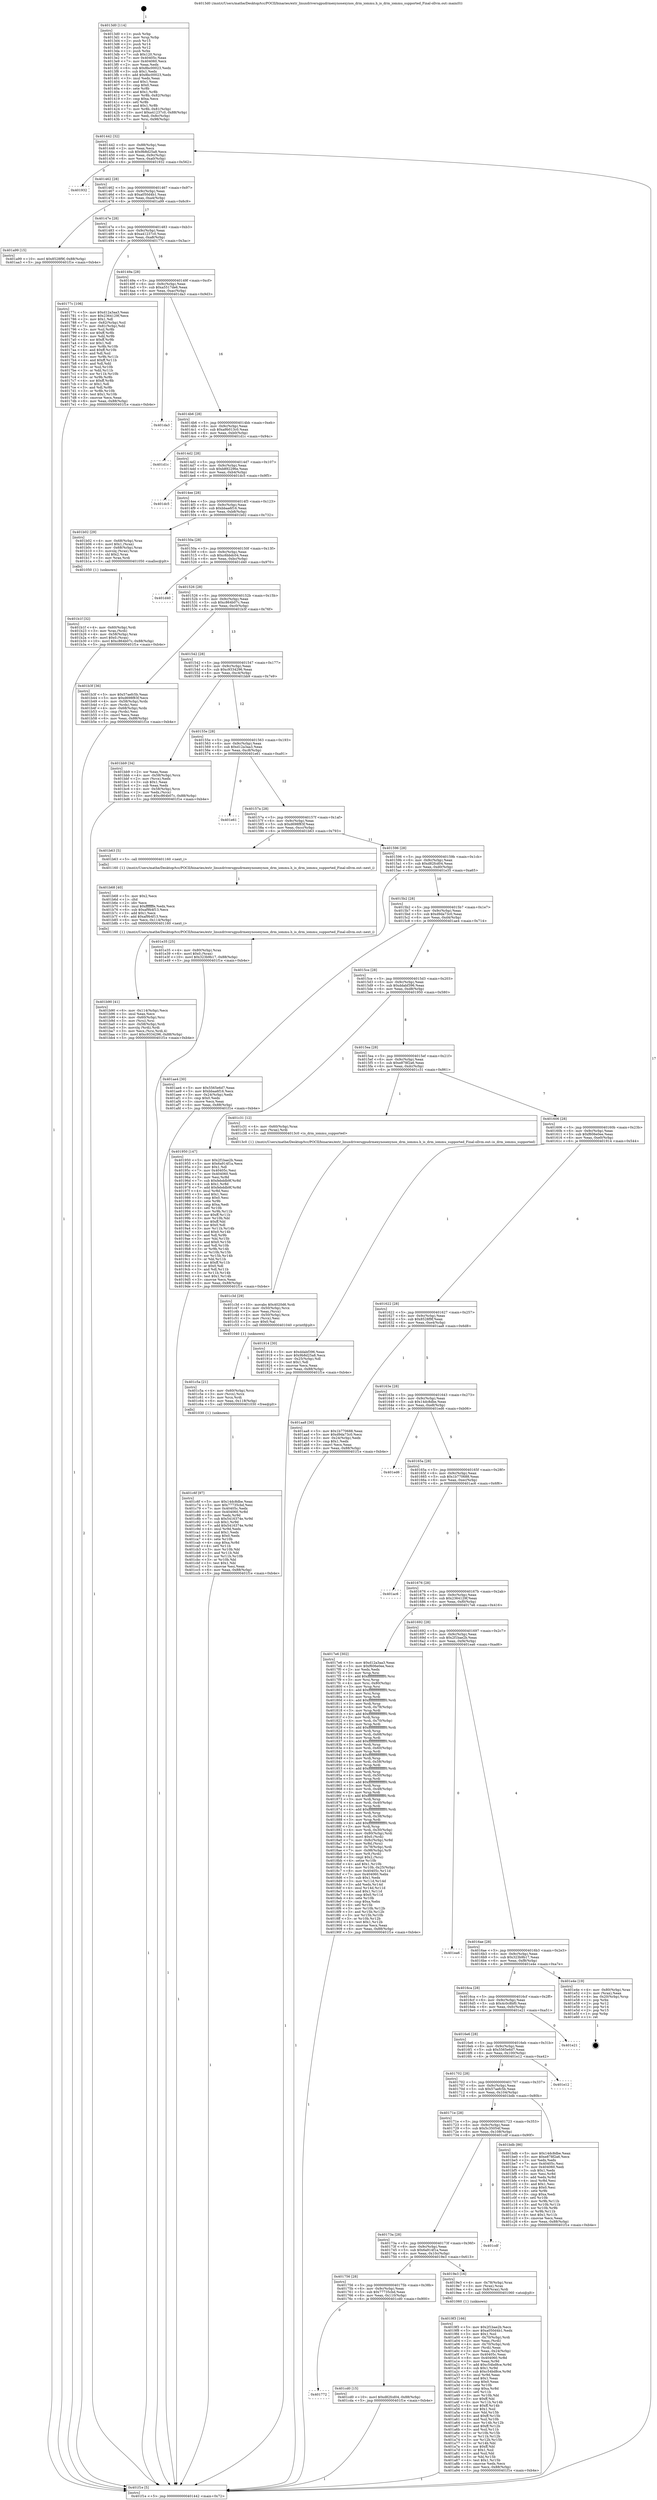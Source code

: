 digraph "0x4013d0" {
  label = "0x4013d0 (/mnt/c/Users/mathe/Desktop/tcc/POCII/binaries/extr_linuxdriversgpudrmexynosexynos_drm_iommu.h_is_drm_iommu_supported_Final-ollvm.out::main(0))"
  labelloc = "t"
  node[shape=record]

  Entry [label="",width=0.3,height=0.3,shape=circle,fillcolor=black,style=filled]
  "0x401442" [label="{
     0x401442 [32]\l
     | [instrs]\l
     &nbsp;&nbsp;0x401442 \<+6\>: mov -0x88(%rbp),%eax\l
     &nbsp;&nbsp;0x401448 \<+2\>: mov %eax,%ecx\l
     &nbsp;&nbsp;0x40144a \<+6\>: sub $0x9b8d25a8,%ecx\l
     &nbsp;&nbsp;0x401450 \<+6\>: mov %eax,-0x9c(%rbp)\l
     &nbsp;&nbsp;0x401456 \<+6\>: mov %ecx,-0xa0(%rbp)\l
     &nbsp;&nbsp;0x40145c \<+6\>: je 0000000000401932 \<main+0x562\>\l
  }"]
  "0x401932" [label="{
     0x401932\l
  }", style=dashed]
  "0x401462" [label="{
     0x401462 [28]\l
     | [instrs]\l
     &nbsp;&nbsp;0x401462 \<+5\>: jmp 0000000000401467 \<main+0x97\>\l
     &nbsp;&nbsp;0x401467 \<+6\>: mov -0x9c(%rbp),%eax\l
     &nbsp;&nbsp;0x40146d \<+5\>: sub $0xa050d4b1,%eax\l
     &nbsp;&nbsp;0x401472 \<+6\>: mov %eax,-0xa4(%rbp)\l
     &nbsp;&nbsp;0x401478 \<+6\>: je 0000000000401a99 \<main+0x6c9\>\l
  }"]
  Exit [label="",width=0.3,height=0.3,shape=circle,fillcolor=black,style=filled,peripheries=2]
  "0x401a99" [label="{
     0x401a99 [15]\l
     | [instrs]\l
     &nbsp;&nbsp;0x401a99 \<+10\>: movl $0x8528f9f,-0x88(%rbp)\l
     &nbsp;&nbsp;0x401aa3 \<+5\>: jmp 0000000000401f1e \<main+0xb4e\>\l
  }"]
  "0x40147e" [label="{
     0x40147e [28]\l
     | [instrs]\l
     &nbsp;&nbsp;0x40147e \<+5\>: jmp 0000000000401483 \<main+0xb3\>\l
     &nbsp;&nbsp;0x401483 \<+6\>: mov -0x9c(%rbp),%eax\l
     &nbsp;&nbsp;0x401489 \<+5\>: sub $0xa41237c0,%eax\l
     &nbsp;&nbsp;0x40148e \<+6\>: mov %eax,-0xa8(%rbp)\l
     &nbsp;&nbsp;0x401494 \<+6\>: je 000000000040177c \<main+0x3ac\>\l
  }"]
  "0x401772" [label="{
     0x401772\l
  }", style=dashed]
  "0x40177c" [label="{
     0x40177c [106]\l
     | [instrs]\l
     &nbsp;&nbsp;0x40177c \<+5\>: mov $0xd12a3aa3,%eax\l
     &nbsp;&nbsp;0x401781 \<+5\>: mov $0x2364129f,%ecx\l
     &nbsp;&nbsp;0x401786 \<+2\>: mov $0x1,%dl\l
     &nbsp;&nbsp;0x401788 \<+7\>: mov -0x82(%rbp),%sil\l
     &nbsp;&nbsp;0x40178f \<+7\>: mov -0x81(%rbp),%dil\l
     &nbsp;&nbsp;0x401796 \<+3\>: mov %sil,%r8b\l
     &nbsp;&nbsp;0x401799 \<+4\>: xor $0xff,%r8b\l
     &nbsp;&nbsp;0x40179d \<+3\>: mov %dil,%r9b\l
     &nbsp;&nbsp;0x4017a0 \<+4\>: xor $0xff,%r9b\l
     &nbsp;&nbsp;0x4017a4 \<+3\>: xor $0x1,%dl\l
     &nbsp;&nbsp;0x4017a7 \<+3\>: mov %r8b,%r10b\l
     &nbsp;&nbsp;0x4017aa \<+4\>: and $0xff,%r10b\l
     &nbsp;&nbsp;0x4017ae \<+3\>: and %dl,%sil\l
     &nbsp;&nbsp;0x4017b1 \<+3\>: mov %r9b,%r11b\l
     &nbsp;&nbsp;0x4017b4 \<+4\>: and $0xff,%r11b\l
     &nbsp;&nbsp;0x4017b8 \<+3\>: and %dl,%dil\l
     &nbsp;&nbsp;0x4017bb \<+3\>: or %sil,%r10b\l
     &nbsp;&nbsp;0x4017be \<+3\>: or %dil,%r11b\l
     &nbsp;&nbsp;0x4017c1 \<+3\>: xor %r11b,%r10b\l
     &nbsp;&nbsp;0x4017c4 \<+3\>: or %r9b,%r8b\l
     &nbsp;&nbsp;0x4017c7 \<+4\>: xor $0xff,%r8b\l
     &nbsp;&nbsp;0x4017cb \<+3\>: or $0x1,%dl\l
     &nbsp;&nbsp;0x4017ce \<+3\>: and %dl,%r8b\l
     &nbsp;&nbsp;0x4017d1 \<+3\>: or %r8b,%r10b\l
     &nbsp;&nbsp;0x4017d4 \<+4\>: test $0x1,%r10b\l
     &nbsp;&nbsp;0x4017d8 \<+3\>: cmovne %ecx,%eax\l
     &nbsp;&nbsp;0x4017db \<+6\>: mov %eax,-0x88(%rbp)\l
     &nbsp;&nbsp;0x4017e1 \<+5\>: jmp 0000000000401f1e \<main+0xb4e\>\l
  }"]
  "0x40149a" [label="{
     0x40149a [28]\l
     | [instrs]\l
     &nbsp;&nbsp;0x40149a \<+5\>: jmp 000000000040149f \<main+0xcf\>\l
     &nbsp;&nbsp;0x40149f \<+6\>: mov -0x9c(%rbp),%eax\l
     &nbsp;&nbsp;0x4014a5 \<+5\>: sub $0xa5517de6,%eax\l
     &nbsp;&nbsp;0x4014aa \<+6\>: mov %eax,-0xac(%rbp)\l
     &nbsp;&nbsp;0x4014b0 \<+6\>: je 0000000000401da3 \<main+0x9d3\>\l
  }"]
  "0x401f1e" [label="{
     0x401f1e [5]\l
     | [instrs]\l
     &nbsp;&nbsp;0x401f1e \<+5\>: jmp 0000000000401442 \<main+0x72\>\l
  }"]
  "0x4013d0" [label="{
     0x4013d0 [114]\l
     | [instrs]\l
     &nbsp;&nbsp;0x4013d0 \<+1\>: push %rbp\l
     &nbsp;&nbsp;0x4013d1 \<+3\>: mov %rsp,%rbp\l
     &nbsp;&nbsp;0x4013d4 \<+2\>: push %r15\l
     &nbsp;&nbsp;0x4013d6 \<+2\>: push %r14\l
     &nbsp;&nbsp;0x4013d8 \<+2\>: push %r12\l
     &nbsp;&nbsp;0x4013da \<+1\>: push %rbx\l
     &nbsp;&nbsp;0x4013db \<+7\>: sub $0x120,%rsp\l
     &nbsp;&nbsp;0x4013e2 \<+7\>: mov 0x40405c,%eax\l
     &nbsp;&nbsp;0x4013e9 \<+7\>: mov 0x404060,%ecx\l
     &nbsp;&nbsp;0x4013f0 \<+2\>: mov %eax,%edx\l
     &nbsp;&nbsp;0x4013f2 \<+6\>: sub $0x8bc00023,%edx\l
     &nbsp;&nbsp;0x4013f8 \<+3\>: sub $0x1,%edx\l
     &nbsp;&nbsp;0x4013fb \<+6\>: add $0x8bc00023,%edx\l
     &nbsp;&nbsp;0x401401 \<+3\>: imul %edx,%eax\l
     &nbsp;&nbsp;0x401404 \<+3\>: and $0x1,%eax\l
     &nbsp;&nbsp;0x401407 \<+3\>: cmp $0x0,%eax\l
     &nbsp;&nbsp;0x40140a \<+4\>: sete %r8b\l
     &nbsp;&nbsp;0x40140e \<+4\>: and $0x1,%r8b\l
     &nbsp;&nbsp;0x401412 \<+7\>: mov %r8b,-0x82(%rbp)\l
     &nbsp;&nbsp;0x401419 \<+3\>: cmp $0xa,%ecx\l
     &nbsp;&nbsp;0x40141c \<+4\>: setl %r8b\l
     &nbsp;&nbsp;0x401420 \<+4\>: and $0x1,%r8b\l
     &nbsp;&nbsp;0x401424 \<+7\>: mov %r8b,-0x81(%rbp)\l
     &nbsp;&nbsp;0x40142b \<+10\>: movl $0xa41237c0,-0x88(%rbp)\l
     &nbsp;&nbsp;0x401435 \<+6\>: mov %edi,-0x8c(%rbp)\l
     &nbsp;&nbsp;0x40143b \<+7\>: mov %rsi,-0x98(%rbp)\l
  }"]
  "0x401cd0" [label="{
     0x401cd0 [15]\l
     | [instrs]\l
     &nbsp;&nbsp;0x401cd0 \<+10\>: movl $0xd82fcd04,-0x88(%rbp)\l
     &nbsp;&nbsp;0x401cda \<+5\>: jmp 0000000000401f1e \<main+0xb4e\>\l
  }"]
  "0x401da3" [label="{
     0x401da3\l
  }", style=dashed]
  "0x4014b6" [label="{
     0x4014b6 [28]\l
     | [instrs]\l
     &nbsp;&nbsp;0x4014b6 \<+5\>: jmp 00000000004014bb \<main+0xeb\>\l
     &nbsp;&nbsp;0x4014bb \<+6\>: mov -0x9c(%rbp),%eax\l
     &nbsp;&nbsp;0x4014c1 \<+5\>: sub $0xa9b013c0,%eax\l
     &nbsp;&nbsp;0x4014c6 \<+6\>: mov %eax,-0xb0(%rbp)\l
     &nbsp;&nbsp;0x4014cc \<+6\>: je 0000000000401d1c \<main+0x94c\>\l
  }"]
  "0x401c6f" [label="{
     0x401c6f [97]\l
     | [instrs]\l
     &nbsp;&nbsp;0x401c6f \<+5\>: mov $0x14dc8dbe,%eax\l
     &nbsp;&nbsp;0x401c74 \<+5\>: mov $0x77735cbd,%esi\l
     &nbsp;&nbsp;0x401c79 \<+7\>: mov 0x40405c,%edx\l
     &nbsp;&nbsp;0x401c80 \<+8\>: mov 0x404060,%r8d\l
     &nbsp;&nbsp;0x401c88 \<+3\>: mov %edx,%r9d\l
     &nbsp;&nbsp;0x401c8b \<+7\>: sub $0x5416374e,%r9d\l
     &nbsp;&nbsp;0x401c92 \<+4\>: sub $0x1,%r9d\l
     &nbsp;&nbsp;0x401c96 \<+7\>: add $0x5416374e,%r9d\l
     &nbsp;&nbsp;0x401c9d \<+4\>: imul %r9d,%edx\l
     &nbsp;&nbsp;0x401ca1 \<+3\>: and $0x1,%edx\l
     &nbsp;&nbsp;0x401ca4 \<+3\>: cmp $0x0,%edx\l
     &nbsp;&nbsp;0x401ca7 \<+4\>: sete %r10b\l
     &nbsp;&nbsp;0x401cab \<+4\>: cmp $0xa,%r8d\l
     &nbsp;&nbsp;0x401caf \<+4\>: setl %r11b\l
     &nbsp;&nbsp;0x401cb3 \<+3\>: mov %r10b,%bl\l
     &nbsp;&nbsp;0x401cb6 \<+3\>: and %r11b,%bl\l
     &nbsp;&nbsp;0x401cb9 \<+3\>: xor %r11b,%r10b\l
     &nbsp;&nbsp;0x401cbc \<+3\>: or %r10b,%bl\l
     &nbsp;&nbsp;0x401cbf \<+3\>: test $0x1,%bl\l
     &nbsp;&nbsp;0x401cc2 \<+3\>: cmovne %esi,%eax\l
     &nbsp;&nbsp;0x401cc5 \<+6\>: mov %eax,-0x88(%rbp)\l
     &nbsp;&nbsp;0x401ccb \<+5\>: jmp 0000000000401f1e \<main+0xb4e\>\l
  }"]
  "0x401d1c" [label="{
     0x401d1c\l
  }", style=dashed]
  "0x4014d2" [label="{
     0x4014d2 [28]\l
     | [instrs]\l
     &nbsp;&nbsp;0x4014d2 \<+5\>: jmp 00000000004014d7 \<main+0x107\>\l
     &nbsp;&nbsp;0x4014d7 \<+6\>: mov -0x9c(%rbp),%eax\l
     &nbsp;&nbsp;0x4014dd \<+5\>: sub $0xb892296e,%eax\l
     &nbsp;&nbsp;0x4014e2 \<+6\>: mov %eax,-0xb4(%rbp)\l
     &nbsp;&nbsp;0x4014e8 \<+6\>: je 0000000000401dc5 \<main+0x9f5\>\l
  }"]
  "0x401c5a" [label="{
     0x401c5a [21]\l
     | [instrs]\l
     &nbsp;&nbsp;0x401c5a \<+4\>: mov -0x60(%rbp),%rcx\l
     &nbsp;&nbsp;0x401c5e \<+3\>: mov (%rcx),%rcx\l
     &nbsp;&nbsp;0x401c61 \<+3\>: mov %rcx,%rdi\l
     &nbsp;&nbsp;0x401c64 \<+6\>: mov %eax,-0x118(%rbp)\l
     &nbsp;&nbsp;0x401c6a \<+5\>: call 0000000000401030 \<free@plt\>\l
     | [calls]\l
     &nbsp;&nbsp;0x401030 \{1\} (unknown)\l
  }"]
  "0x401dc5" [label="{
     0x401dc5\l
  }", style=dashed]
  "0x4014ee" [label="{
     0x4014ee [28]\l
     | [instrs]\l
     &nbsp;&nbsp;0x4014ee \<+5\>: jmp 00000000004014f3 \<main+0x123\>\l
     &nbsp;&nbsp;0x4014f3 \<+6\>: mov -0x9c(%rbp),%eax\l
     &nbsp;&nbsp;0x4014f9 \<+5\>: sub $0xbbaa6f16,%eax\l
     &nbsp;&nbsp;0x4014fe \<+6\>: mov %eax,-0xb8(%rbp)\l
     &nbsp;&nbsp;0x401504 \<+6\>: je 0000000000401b02 \<main+0x732\>\l
  }"]
  "0x401c3d" [label="{
     0x401c3d [29]\l
     | [instrs]\l
     &nbsp;&nbsp;0x401c3d \<+10\>: movabs $0x4020d6,%rdi\l
     &nbsp;&nbsp;0x401c47 \<+4\>: mov -0x50(%rbp),%rcx\l
     &nbsp;&nbsp;0x401c4b \<+2\>: mov %eax,(%rcx)\l
     &nbsp;&nbsp;0x401c4d \<+4\>: mov -0x50(%rbp),%rcx\l
     &nbsp;&nbsp;0x401c51 \<+2\>: mov (%rcx),%esi\l
     &nbsp;&nbsp;0x401c53 \<+2\>: mov $0x0,%al\l
     &nbsp;&nbsp;0x401c55 \<+5\>: call 0000000000401040 \<printf@plt\>\l
     | [calls]\l
     &nbsp;&nbsp;0x401040 \{1\} (unknown)\l
  }"]
  "0x401b02" [label="{
     0x401b02 [29]\l
     | [instrs]\l
     &nbsp;&nbsp;0x401b02 \<+4\>: mov -0x68(%rbp),%rax\l
     &nbsp;&nbsp;0x401b06 \<+6\>: movl $0x1,(%rax)\l
     &nbsp;&nbsp;0x401b0c \<+4\>: mov -0x68(%rbp),%rax\l
     &nbsp;&nbsp;0x401b10 \<+3\>: movslq (%rax),%rax\l
     &nbsp;&nbsp;0x401b13 \<+4\>: shl $0x2,%rax\l
     &nbsp;&nbsp;0x401b17 \<+3\>: mov %rax,%rdi\l
     &nbsp;&nbsp;0x401b1a \<+5\>: call 0000000000401050 \<malloc@plt\>\l
     | [calls]\l
     &nbsp;&nbsp;0x401050 \{1\} (unknown)\l
  }"]
  "0x40150a" [label="{
     0x40150a [28]\l
     | [instrs]\l
     &nbsp;&nbsp;0x40150a \<+5\>: jmp 000000000040150f \<main+0x13f\>\l
     &nbsp;&nbsp;0x40150f \<+6\>: mov -0x9c(%rbp),%eax\l
     &nbsp;&nbsp;0x401515 \<+5\>: sub $0xc6bbdc04,%eax\l
     &nbsp;&nbsp;0x40151a \<+6\>: mov %eax,-0xbc(%rbp)\l
     &nbsp;&nbsp;0x401520 \<+6\>: je 0000000000401d40 \<main+0x970\>\l
  }"]
  "0x401b90" [label="{
     0x401b90 [41]\l
     | [instrs]\l
     &nbsp;&nbsp;0x401b90 \<+6\>: mov -0x114(%rbp),%ecx\l
     &nbsp;&nbsp;0x401b96 \<+3\>: imul %eax,%ecx\l
     &nbsp;&nbsp;0x401b99 \<+4\>: mov -0x60(%rbp),%rsi\l
     &nbsp;&nbsp;0x401b9d \<+3\>: mov (%rsi),%rsi\l
     &nbsp;&nbsp;0x401ba0 \<+4\>: mov -0x58(%rbp),%rdi\l
     &nbsp;&nbsp;0x401ba4 \<+3\>: movslq (%rdi),%rdi\l
     &nbsp;&nbsp;0x401ba7 \<+3\>: mov %ecx,(%rsi,%rdi,4)\l
     &nbsp;&nbsp;0x401baa \<+10\>: movl $0xc9334296,-0x88(%rbp)\l
     &nbsp;&nbsp;0x401bb4 \<+5\>: jmp 0000000000401f1e \<main+0xb4e\>\l
  }"]
  "0x401d40" [label="{
     0x401d40\l
  }", style=dashed]
  "0x401526" [label="{
     0x401526 [28]\l
     | [instrs]\l
     &nbsp;&nbsp;0x401526 \<+5\>: jmp 000000000040152b \<main+0x15b\>\l
     &nbsp;&nbsp;0x40152b \<+6\>: mov -0x9c(%rbp),%eax\l
     &nbsp;&nbsp;0x401531 \<+5\>: sub $0xc864b07c,%eax\l
     &nbsp;&nbsp;0x401536 \<+6\>: mov %eax,-0xc0(%rbp)\l
     &nbsp;&nbsp;0x40153c \<+6\>: je 0000000000401b3f \<main+0x76f\>\l
  }"]
  "0x401b68" [label="{
     0x401b68 [40]\l
     | [instrs]\l
     &nbsp;&nbsp;0x401b68 \<+5\>: mov $0x2,%ecx\l
     &nbsp;&nbsp;0x401b6d \<+1\>: cltd\l
     &nbsp;&nbsp;0x401b6e \<+2\>: idiv %ecx\l
     &nbsp;&nbsp;0x401b70 \<+6\>: imul $0xfffffffe,%edx,%ecx\l
     &nbsp;&nbsp;0x401b76 \<+6\>: sub $0xaf9b4f13,%ecx\l
     &nbsp;&nbsp;0x401b7c \<+3\>: add $0x1,%ecx\l
     &nbsp;&nbsp;0x401b7f \<+6\>: add $0xaf9b4f13,%ecx\l
     &nbsp;&nbsp;0x401b85 \<+6\>: mov %ecx,-0x114(%rbp)\l
     &nbsp;&nbsp;0x401b8b \<+5\>: call 0000000000401160 \<next_i\>\l
     | [calls]\l
     &nbsp;&nbsp;0x401160 \{1\} (/mnt/c/Users/mathe/Desktop/tcc/POCII/binaries/extr_linuxdriversgpudrmexynosexynos_drm_iommu.h_is_drm_iommu_supported_Final-ollvm.out::next_i)\l
  }"]
  "0x401b3f" [label="{
     0x401b3f [36]\l
     | [instrs]\l
     &nbsp;&nbsp;0x401b3f \<+5\>: mov $0x57aefc5b,%eax\l
     &nbsp;&nbsp;0x401b44 \<+5\>: mov $0xd698f83f,%ecx\l
     &nbsp;&nbsp;0x401b49 \<+4\>: mov -0x58(%rbp),%rdx\l
     &nbsp;&nbsp;0x401b4d \<+2\>: mov (%rdx),%esi\l
     &nbsp;&nbsp;0x401b4f \<+4\>: mov -0x68(%rbp),%rdx\l
     &nbsp;&nbsp;0x401b53 \<+2\>: cmp (%rdx),%esi\l
     &nbsp;&nbsp;0x401b55 \<+3\>: cmovl %ecx,%eax\l
     &nbsp;&nbsp;0x401b58 \<+6\>: mov %eax,-0x88(%rbp)\l
     &nbsp;&nbsp;0x401b5e \<+5\>: jmp 0000000000401f1e \<main+0xb4e\>\l
  }"]
  "0x401542" [label="{
     0x401542 [28]\l
     | [instrs]\l
     &nbsp;&nbsp;0x401542 \<+5\>: jmp 0000000000401547 \<main+0x177\>\l
     &nbsp;&nbsp;0x401547 \<+6\>: mov -0x9c(%rbp),%eax\l
     &nbsp;&nbsp;0x40154d \<+5\>: sub $0xc9334296,%eax\l
     &nbsp;&nbsp;0x401552 \<+6\>: mov %eax,-0xc4(%rbp)\l
     &nbsp;&nbsp;0x401558 \<+6\>: je 0000000000401bb9 \<main+0x7e9\>\l
  }"]
  "0x401b1f" [label="{
     0x401b1f [32]\l
     | [instrs]\l
     &nbsp;&nbsp;0x401b1f \<+4\>: mov -0x60(%rbp),%rdi\l
     &nbsp;&nbsp;0x401b23 \<+3\>: mov %rax,(%rdi)\l
     &nbsp;&nbsp;0x401b26 \<+4\>: mov -0x58(%rbp),%rax\l
     &nbsp;&nbsp;0x401b2a \<+6\>: movl $0x0,(%rax)\l
     &nbsp;&nbsp;0x401b30 \<+10\>: movl $0xc864b07c,-0x88(%rbp)\l
     &nbsp;&nbsp;0x401b3a \<+5\>: jmp 0000000000401f1e \<main+0xb4e\>\l
  }"]
  "0x401bb9" [label="{
     0x401bb9 [34]\l
     | [instrs]\l
     &nbsp;&nbsp;0x401bb9 \<+2\>: xor %eax,%eax\l
     &nbsp;&nbsp;0x401bbb \<+4\>: mov -0x58(%rbp),%rcx\l
     &nbsp;&nbsp;0x401bbf \<+2\>: mov (%rcx),%edx\l
     &nbsp;&nbsp;0x401bc1 \<+3\>: sub $0x1,%eax\l
     &nbsp;&nbsp;0x401bc4 \<+2\>: sub %eax,%edx\l
     &nbsp;&nbsp;0x401bc6 \<+4\>: mov -0x58(%rbp),%rcx\l
     &nbsp;&nbsp;0x401bca \<+2\>: mov %edx,(%rcx)\l
     &nbsp;&nbsp;0x401bcc \<+10\>: movl $0xc864b07c,-0x88(%rbp)\l
     &nbsp;&nbsp;0x401bd6 \<+5\>: jmp 0000000000401f1e \<main+0xb4e\>\l
  }"]
  "0x40155e" [label="{
     0x40155e [28]\l
     | [instrs]\l
     &nbsp;&nbsp;0x40155e \<+5\>: jmp 0000000000401563 \<main+0x193\>\l
     &nbsp;&nbsp;0x401563 \<+6\>: mov -0x9c(%rbp),%eax\l
     &nbsp;&nbsp;0x401569 \<+5\>: sub $0xd12a3aa3,%eax\l
     &nbsp;&nbsp;0x40156e \<+6\>: mov %eax,-0xc8(%rbp)\l
     &nbsp;&nbsp;0x401574 \<+6\>: je 0000000000401e61 \<main+0xa91\>\l
  }"]
  "0x4019f3" [label="{
     0x4019f3 [166]\l
     | [instrs]\l
     &nbsp;&nbsp;0x4019f3 \<+5\>: mov $0x2f1bae2b,%ecx\l
     &nbsp;&nbsp;0x4019f8 \<+5\>: mov $0xa050d4b1,%edx\l
     &nbsp;&nbsp;0x4019fd \<+3\>: mov $0x1,%sil\l
     &nbsp;&nbsp;0x401a00 \<+4\>: mov -0x70(%rbp),%rdi\l
     &nbsp;&nbsp;0x401a04 \<+2\>: mov %eax,(%rdi)\l
     &nbsp;&nbsp;0x401a06 \<+4\>: mov -0x70(%rbp),%rdi\l
     &nbsp;&nbsp;0x401a0a \<+2\>: mov (%rdi),%eax\l
     &nbsp;&nbsp;0x401a0c \<+3\>: mov %eax,-0x24(%rbp)\l
     &nbsp;&nbsp;0x401a0f \<+7\>: mov 0x40405c,%eax\l
     &nbsp;&nbsp;0x401a16 \<+8\>: mov 0x404060,%r8d\l
     &nbsp;&nbsp;0x401a1e \<+3\>: mov %eax,%r9d\l
     &nbsp;&nbsp;0x401a21 \<+7\>: add $0xc54bd8ce,%r9d\l
     &nbsp;&nbsp;0x401a28 \<+4\>: sub $0x1,%r9d\l
     &nbsp;&nbsp;0x401a2c \<+7\>: sub $0xc54bd8ce,%r9d\l
     &nbsp;&nbsp;0x401a33 \<+4\>: imul %r9d,%eax\l
     &nbsp;&nbsp;0x401a37 \<+3\>: and $0x1,%eax\l
     &nbsp;&nbsp;0x401a3a \<+3\>: cmp $0x0,%eax\l
     &nbsp;&nbsp;0x401a3d \<+4\>: sete %r10b\l
     &nbsp;&nbsp;0x401a41 \<+4\>: cmp $0xa,%r8d\l
     &nbsp;&nbsp;0x401a45 \<+4\>: setl %r11b\l
     &nbsp;&nbsp;0x401a49 \<+3\>: mov %r10b,%bl\l
     &nbsp;&nbsp;0x401a4c \<+3\>: xor $0xff,%bl\l
     &nbsp;&nbsp;0x401a4f \<+3\>: mov %r11b,%r14b\l
     &nbsp;&nbsp;0x401a52 \<+4\>: xor $0xff,%r14b\l
     &nbsp;&nbsp;0x401a56 \<+4\>: xor $0x1,%sil\l
     &nbsp;&nbsp;0x401a5a \<+3\>: mov %bl,%r15b\l
     &nbsp;&nbsp;0x401a5d \<+4\>: and $0xff,%r15b\l
     &nbsp;&nbsp;0x401a61 \<+3\>: and %sil,%r10b\l
     &nbsp;&nbsp;0x401a64 \<+3\>: mov %r14b,%r12b\l
     &nbsp;&nbsp;0x401a67 \<+4\>: and $0xff,%r12b\l
     &nbsp;&nbsp;0x401a6b \<+3\>: and %sil,%r11b\l
     &nbsp;&nbsp;0x401a6e \<+3\>: or %r10b,%r15b\l
     &nbsp;&nbsp;0x401a71 \<+3\>: or %r11b,%r12b\l
     &nbsp;&nbsp;0x401a74 \<+3\>: xor %r12b,%r15b\l
     &nbsp;&nbsp;0x401a77 \<+3\>: or %r14b,%bl\l
     &nbsp;&nbsp;0x401a7a \<+3\>: xor $0xff,%bl\l
     &nbsp;&nbsp;0x401a7d \<+4\>: or $0x1,%sil\l
     &nbsp;&nbsp;0x401a81 \<+3\>: and %sil,%bl\l
     &nbsp;&nbsp;0x401a84 \<+3\>: or %bl,%r15b\l
     &nbsp;&nbsp;0x401a87 \<+4\>: test $0x1,%r15b\l
     &nbsp;&nbsp;0x401a8b \<+3\>: cmovne %edx,%ecx\l
     &nbsp;&nbsp;0x401a8e \<+6\>: mov %ecx,-0x88(%rbp)\l
     &nbsp;&nbsp;0x401a94 \<+5\>: jmp 0000000000401f1e \<main+0xb4e\>\l
  }"]
  "0x401e61" [label="{
     0x401e61\l
  }", style=dashed]
  "0x40157a" [label="{
     0x40157a [28]\l
     | [instrs]\l
     &nbsp;&nbsp;0x40157a \<+5\>: jmp 000000000040157f \<main+0x1af\>\l
     &nbsp;&nbsp;0x40157f \<+6\>: mov -0x9c(%rbp),%eax\l
     &nbsp;&nbsp;0x401585 \<+5\>: sub $0xd698f83f,%eax\l
     &nbsp;&nbsp;0x40158a \<+6\>: mov %eax,-0xcc(%rbp)\l
     &nbsp;&nbsp;0x401590 \<+6\>: je 0000000000401b63 \<main+0x793\>\l
  }"]
  "0x401756" [label="{
     0x401756 [28]\l
     | [instrs]\l
     &nbsp;&nbsp;0x401756 \<+5\>: jmp 000000000040175b \<main+0x38b\>\l
     &nbsp;&nbsp;0x40175b \<+6\>: mov -0x9c(%rbp),%eax\l
     &nbsp;&nbsp;0x401761 \<+5\>: sub $0x77735cbd,%eax\l
     &nbsp;&nbsp;0x401766 \<+6\>: mov %eax,-0x110(%rbp)\l
     &nbsp;&nbsp;0x40176c \<+6\>: je 0000000000401cd0 \<main+0x900\>\l
  }"]
  "0x401b63" [label="{
     0x401b63 [5]\l
     | [instrs]\l
     &nbsp;&nbsp;0x401b63 \<+5\>: call 0000000000401160 \<next_i\>\l
     | [calls]\l
     &nbsp;&nbsp;0x401160 \{1\} (/mnt/c/Users/mathe/Desktop/tcc/POCII/binaries/extr_linuxdriversgpudrmexynosexynos_drm_iommu.h_is_drm_iommu_supported_Final-ollvm.out::next_i)\l
  }"]
  "0x401596" [label="{
     0x401596 [28]\l
     | [instrs]\l
     &nbsp;&nbsp;0x401596 \<+5\>: jmp 000000000040159b \<main+0x1cb\>\l
     &nbsp;&nbsp;0x40159b \<+6\>: mov -0x9c(%rbp),%eax\l
     &nbsp;&nbsp;0x4015a1 \<+5\>: sub $0xd82fcd04,%eax\l
     &nbsp;&nbsp;0x4015a6 \<+6\>: mov %eax,-0xd0(%rbp)\l
     &nbsp;&nbsp;0x4015ac \<+6\>: je 0000000000401e35 \<main+0xa65\>\l
  }"]
  "0x4019e3" [label="{
     0x4019e3 [16]\l
     | [instrs]\l
     &nbsp;&nbsp;0x4019e3 \<+4\>: mov -0x78(%rbp),%rax\l
     &nbsp;&nbsp;0x4019e7 \<+3\>: mov (%rax),%rax\l
     &nbsp;&nbsp;0x4019ea \<+4\>: mov 0x8(%rax),%rdi\l
     &nbsp;&nbsp;0x4019ee \<+5\>: call 0000000000401060 \<atoi@plt\>\l
     | [calls]\l
     &nbsp;&nbsp;0x401060 \{1\} (unknown)\l
  }"]
  "0x401e35" [label="{
     0x401e35 [25]\l
     | [instrs]\l
     &nbsp;&nbsp;0x401e35 \<+4\>: mov -0x80(%rbp),%rax\l
     &nbsp;&nbsp;0x401e39 \<+6\>: movl $0x0,(%rax)\l
     &nbsp;&nbsp;0x401e3f \<+10\>: movl $0x323b9b17,-0x88(%rbp)\l
     &nbsp;&nbsp;0x401e49 \<+5\>: jmp 0000000000401f1e \<main+0xb4e\>\l
  }"]
  "0x4015b2" [label="{
     0x4015b2 [28]\l
     | [instrs]\l
     &nbsp;&nbsp;0x4015b2 \<+5\>: jmp 00000000004015b7 \<main+0x1e7\>\l
     &nbsp;&nbsp;0x4015b7 \<+6\>: mov -0x9c(%rbp),%eax\l
     &nbsp;&nbsp;0x4015bd \<+5\>: sub $0xd9da73c0,%eax\l
     &nbsp;&nbsp;0x4015c2 \<+6\>: mov %eax,-0xd4(%rbp)\l
     &nbsp;&nbsp;0x4015c8 \<+6\>: je 0000000000401ae4 \<main+0x714\>\l
  }"]
  "0x40173a" [label="{
     0x40173a [28]\l
     | [instrs]\l
     &nbsp;&nbsp;0x40173a \<+5\>: jmp 000000000040173f \<main+0x36f\>\l
     &nbsp;&nbsp;0x40173f \<+6\>: mov -0x9c(%rbp),%eax\l
     &nbsp;&nbsp;0x401745 \<+5\>: sub $0x6a914f1a,%eax\l
     &nbsp;&nbsp;0x40174a \<+6\>: mov %eax,-0x10c(%rbp)\l
     &nbsp;&nbsp;0x401750 \<+6\>: je 00000000004019e3 \<main+0x613\>\l
  }"]
  "0x401ae4" [label="{
     0x401ae4 [30]\l
     | [instrs]\l
     &nbsp;&nbsp;0x401ae4 \<+5\>: mov $0x5565e6d7,%eax\l
     &nbsp;&nbsp;0x401ae9 \<+5\>: mov $0xbbaa6f16,%ecx\l
     &nbsp;&nbsp;0x401aee \<+3\>: mov -0x24(%rbp),%edx\l
     &nbsp;&nbsp;0x401af1 \<+3\>: cmp $0x0,%edx\l
     &nbsp;&nbsp;0x401af4 \<+3\>: cmove %ecx,%eax\l
     &nbsp;&nbsp;0x401af7 \<+6\>: mov %eax,-0x88(%rbp)\l
     &nbsp;&nbsp;0x401afd \<+5\>: jmp 0000000000401f1e \<main+0xb4e\>\l
  }"]
  "0x4015ce" [label="{
     0x4015ce [28]\l
     | [instrs]\l
     &nbsp;&nbsp;0x4015ce \<+5\>: jmp 00000000004015d3 \<main+0x203\>\l
     &nbsp;&nbsp;0x4015d3 \<+6\>: mov -0x9c(%rbp),%eax\l
     &nbsp;&nbsp;0x4015d9 \<+5\>: sub $0xddabf396,%eax\l
     &nbsp;&nbsp;0x4015de \<+6\>: mov %eax,-0xd8(%rbp)\l
     &nbsp;&nbsp;0x4015e4 \<+6\>: je 0000000000401950 \<main+0x580\>\l
  }"]
  "0x401cdf" [label="{
     0x401cdf\l
  }", style=dashed]
  "0x401950" [label="{
     0x401950 [147]\l
     | [instrs]\l
     &nbsp;&nbsp;0x401950 \<+5\>: mov $0x2f1bae2b,%eax\l
     &nbsp;&nbsp;0x401955 \<+5\>: mov $0x6a914f1a,%ecx\l
     &nbsp;&nbsp;0x40195a \<+2\>: mov $0x1,%dl\l
     &nbsp;&nbsp;0x40195c \<+7\>: mov 0x40405c,%esi\l
     &nbsp;&nbsp;0x401963 \<+7\>: mov 0x404060,%edi\l
     &nbsp;&nbsp;0x40196a \<+3\>: mov %esi,%r8d\l
     &nbsp;&nbsp;0x40196d \<+7\>: sub $0xfebddb9f,%r8d\l
     &nbsp;&nbsp;0x401974 \<+4\>: sub $0x1,%r8d\l
     &nbsp;&nbsp;0x401978 \<+7\>: add $0xfebddb9f,%r8d\l
     &nbsp;&nbsp;0x40197f \<+4\>: imul %r8d,%esi\l
     &nbsp;&nbsp;0x401983 \<+3\>: and $0x1,%esi\l
     &nbsp;&nbsp;0x401986 \<+3\>: cmp $0x0,%esi\l
     &nbsp;&nbsp;0x401989 \<+4\>: sete %r9b\l
     &nbsp;&nbsp;0x40198d \<+3\>: cmp $0xa,%edi\l
     &nbsp;&nbsp;0x401990 \<+4\>: setl %r10b\l
     &nbsp;&nbsp;0x401994 \<+3\>: mov %r9b,%r11b\l
     &nbsp;&nbsp;0x401997 \<+4\>: xor $0xff,%r11b\l
     &nbsp;&nbsp;0x40199b \<+3\>: mov %r10b,%bl\l
     &nbsp;&nbsp;0x40199e \<+3\>: xor $0xff,%bl\l
     &nbsp;&nbsp;0x4019a1 \<+3\>: xor $0x0,%dl\l
     &nbsp;&nbsp;0x4019a4 \<+3\>: mov %r11b,%r14b\l
     &nbsp;&nbsp;0x4019a7 \<+4\>: and $0x0,%r14b\l
     &nbsp;&nbsp;0x4019ab \<+3\>: and %dl,%r9b\l
     &nbsp;&nbsp;0x4019ae \<+3\>: mov %bl,%r15b\l
     &nbsp;&nbsp;0x4019b1 \<+4\>: and $0x0,%r15b\l
     &nbsp;&nbsp;0x4019b5 \<+3\>: and %dl,%r10b\l
     &nbsp;&nbsp;0x4019b8 \<+3\>: or %r9b,%r14b\l
     &nbsp;&nbsp;0x4019bb \<+3\>: or %r10b,%r15b\l
     &nbsp;&nbsp;0x4019be \<+3\>: xor %r15b,%r14b\l
     &nbsp;&nbsp;0x4019c1 \<+3\>: or %bl,%r11b\l
     &nbsp;&nbsp;0x4019c4 \<+4\>: xor $0xff,%r11b\l
     &nbsp;&nbsp;0x4019c8 \<+3\>: or $0x0,%dl\l
     &nbsp;&nbsp;0x4019cb \<+3\>: and %dl,%r11b\l
     &nbsp;&nbsp;0x4019ce \<+3\>: or %r11b,%r14b\l
     &nbsp;&nbsp;0x4019d1 \<+4\>: test $0x1,%r14b\l
     &nbsp;&nbsp;0x4019d5 \<+3\>: cmovne %ecx,%eax\l
     &nbsp;&nbsp;0x4019d8 \<+6\>: mov %eax,-0x88(%rbp)\l
     &nbsp;&nbsp;0x4019de \<+5\>: jmp 0000000000401f1e \<main+0xb4e\>\l
  }"]
  "0x4015ea" [label="{
     0x4015ea [28]\l
     | [instrs]\l
     &nbsp;&nbsp;0x4015ea \<+5\>: jmp 00000000004015ef \<main+0x21f\>\l
     &nbsp;&nbsp;0x4015ef \<+6\>: mov -0x9c(%rbp),%eax\l
     &nbsp;&nbsp;0x4015f5 \<+5\>: sub $0xe878f2a6,%eax\l
     &nbsp;&nbsp;0x4015fa \<+6\>: mov %eax,-0xdc(%rbp)\l
     &nbsp;&nbsp;0x401600 \<+6\>: je 0000000000401c31 \<main+0x861\>\l
  }"]
  "0x40171e" [label="{
     0x40171e [28]\l
     | [instrs]\l
     &nbsp;&nbsp;0x40171e \<+5\>: jmp 0000000000401723 \<main+0x353\>\l
     &nbsp;&nbsp;0x401723 \<+6\>: mov -0x9c(%rbp),%eax\l
     &nbsp;&nbsp;0x401729 \<+5\>: sub $0x5c35054f,%eax\l
     &nbsp;&nbsp;0x40172e \<+6\>: mov %eax,-0x108(%rbp)\l
     &nbsp;&nbsp;0x401734 \<+6\>: je 0000000000401cdf \<main+0x90f\>\l
  }"]
  "0x401c31" [label="{
     0x401c31 [12]\l
     | [instrs]\l
     &nbsp;&nbsp;0x401c31 \<+4\>: mov -0x60(%rbp),%rax\l
     &nbsp;&nbsp;0x401c35 \<+3\>: mov (%rax),%rdi\l
     &nbsp;&nbsp;0x401c38 \<+5\>: call 00000000004013c0 \<is_drm_iommu_supported\>\l
     | [calls]\l
     &nbsp;&nbsp;0x4013c0 \{1\} (/mnt/c/Users/mathe/Desktop/tcc/POCII/binaries/extr_linuxdriversgpudrmexynosexynos_drm_iommu.h_is_drm_iommu_supported_Final-ollvm.out::is_drm_iommu_supported)\l
  }"]
  "0x401606" [label="{
     0x401606 [28]\l
     | [instrs]\l
     &nbsp;&nbsp;0x401606 \<+5\>: jmp 000000000040160b \<main+0x23b\>\l
     &nbsp;&nbsp;0x40160b \<+6\>: mov -0x9c(%rbp),%eax\l
     &nbsp;&nbsp;0x401611 \<+5\>: sub $0xf606e0ee,%eax\l
     &nbsp;&nbsp;0x401616 \<+6\>: mov %eax,-0xe0(%rbp)\l
     &nbsp;&nbsp;0x40161c \<+6\>: je 0000000000401914 \<main+0x544\>\l
  }"]
  "0x401bdb" [label="{
     0x401bdb [86]\l
     | [instrs]\l
     &nbsp;&nbsp;0x401bdb \<+5\>: mov $0x14dc8dbe,%eax\l
     &nbsp;&nbsp;0x401be0 \<+5\>: mov $0xe878f2a6,%ecx\l
     &nbsp;&nbsp;0x401be5 \<+2\>: xor %edx,%edx\l
     &nbsp;&nbsp;0x401be7 \<+7\>: mov 0x40405c,%esi\l
     &nbsp;&nbsp;0x401bee \<+7\>: mov 0x404060,%edi\l
     &nbsp;&nbsp;0x401bf5 \<+3\>: sub $0x1,%edx\l
     &nbsp;&nbsp;0x401bf8 \<+3\>: mov %esi,%r8d\l
     &nbsp;&nbsp;0x401bfb \<+3\>: add %edx,%r8d\l
     &nbsp;&nbsp;0x401bfe \<+4\>: imul %r8d,%esi\l
     &nbsp;&nbsp;0x401c02 \<+3\>: and $0x1,%esi\l
     &nbsp;&nbsp;0x401c05 \<+3\>: cmp $0x0,%esi\l
     &nbsp;&nbsp;0x401c08 \<+4\>: sete %r9b\l
     &nbsp;&nbsp;0x401c0c \<+3\>: cmp $0xa,%edi\l
     &nbsp;&nbsp;0x401c0f \<+4\>: setl %r10b\l
     &nbsp;&nbsp;0x401c13 \<+3\>: mov %r9b,%r11b\l
     &nbsp;&nbsp;0x401c16 \<+3\>: and %r10b,%r11b\l
     &nbsp;&nbsp;0x401c19 \<+3\>: xor %r10b,%r9b\l
     &nbsp;&nbsp;0x401c1c \<+3\>: or %r9b,%r11b\l
     &nbsp;&nbsp;0x401c1f \<+4\>: test $0x1,%r11b\l
     &nbsp;&nbsp;0x401c23 \<+3\>: cmovne %ecx,%eax\l
     &nbsp;&nbsp;0x401c26 \<+6\>: mov %eax,-0x88(%rbp)\l
     &nbsp;&nbsp;0x401c2c \<+5\>: jmp 0000000000401f1e \<main+0xb4e\>\l
  }"]
  "0x401914" [label="{
     0x401914 [30]\l
     | [instrs]\l
     &nbsp;&nbsp;0x401914 \<+5\>: mov $0xddabf396,%eax\l
     &nbsp;&nbsp;0x401919 \<+5\>: mov $0x9b8d25a8,%ecx\l
     &nbsp;&nbsp;0x40191e \<+3\>: mov -0x25(%rbp),%dl\l
     &nbsp;&nbsp;0x401921 \<+3\>: test $0x1,%dl\l
     &nbsp;&nbsp;0x401924 \<+3\>: cmovne %ecx,%eax\l
     &nbsp;&nbsp;0x401927 \<+6\>: mov %eax,-0x88(%rbp)\l
     &nbsp;&nbsp;0x40192d \<+5\>: jmp 0000000000401f1e \<main+0xb4e\>\l
  }"]
  "0x401622" [label="{
     0x401622 [28]\l
     | [instrs]\l
     &nbsp;&nbsp;0x401622 \<+5\>: jmp 0000000000401627 \<main+0x257\>\l
     &nbsp;&nbsp;0x401627 \<+6\>: mov -0x9c(%rbp),%eax\l
     &nbsp;&nbsp;0x40162d \<+5\>: sub $0x8528f9f,%eax\l
     &nbsp;&nbsp;0x401632 \<+6\>: mov %eax,-0xe4(%rbp)\l
     &nbsp;&nbsp;0x401638 \<+6\>: je 0000000000401aa8 \<main+0x6d8\>\l
  }"]
  "0x401702" [label="{
     0x401702 [28]\l
     | [instrs]\l
     &nbsp;&nbsp;0x401702 \<+5\>: jmp 0000000000401707 \<main+0x337\>\l
     &nbsp;&nbsp;0x401707 \<+6\>: mov -0x9c(%rbp),%eax\l
     &nbsp;&nbsp;0x40170d \<+5\>: sub $0x57aefc5b,%eax\l
     &nbsp;&nbsp;0x401712 \<+6\>: mov %eax,-0x104(%rbp)\l
     &nbsp;&nbsp;0x401718 \<+6\>: je 0000000000401bdb \<main+0x80b\>\l
  }"]
  "0x401aa8" [label="{
     0x401aa8 [30]\l
     | [instrs]\l
     &nbsp;&nbsp;0x401aa8 \<+5\>: mov $0x1b770688,%eax\l
     &nbsp;&nbsp;0x401aad \<+5\>: mov $0xd9da73c0,%ecx\l
     &nbsp;&nbsp;0x401ab2 \<+3\>: mov -0x24(%rbp),%edx\l
     &nbsp;&nbsp;0x401ab5 \<+3\>: cmp $0x1,%edx\l
     &nbsp;&nbsp;0x401ab8 \<+3\>: cmovl %ecx,%eax\l
     &nbsp;&nbsp;0x401abb \<+6\>: mov %eax,-0x88(%rbp)\l
     &nbsp;&nbsp;0x401ac1 \<+5\>: jmp 0000000000401f1e \<main+0xb4e\>\l
  }"]
  "0x40163e" [label="{
     0x40163e [28]\l
     | [instrs]\l
     &nbsp;&nbsp;0x40163e \<+5\>: jmp 0000000000401643 \<main+0x273\>\l
     &nbsp;&nbsp;0x401643 \<+6\>: mov -0x9c(%rbp),%eax\l
     &nbsp;&nbsp;0x401649 \<+5\>: sub $0x14dc8dbe,%eax\l
     &nbsp;&nbsp;0x40164e \<+6\>: mov %eax,-0xe8(%rbp)\l
     &nbsp;&nbsp;0x401654 \<+6\>: je 0000000000401ed6 \<main+0xb06\>\l
  }"]
  "0x401e12" [label="{
     0x401e12\l
  }", style=dashed]
  "0x401ed6" [label="{
     0x401ed6\l
  }", style=dashed]
  "0x40165a" [label="{
     0x40165a [28]\l
     | [instrs]\l
     &nbsp;&nbsp;0x40165a \<+5\>: jmp 000000000040165f \<main+0x28f\>\l
     &nbsp;&nbsp;0x40165f \<+6\>: mov -0x9c(%rbp),%eax\l
     &nbsp;&nbsp;0x401665 \<+5\>: sub $0x1b770688,%eax\l
     &nbsp;&nbsp;0x40166a \<+6\>: mov %eax,-0xec(%rbp)\l
     &nbsp;&nbsp;0x401670 \<+6\>: je 0000000000401ac6 \<main+0x6f6\>\l
  }"]
  "0x4016e6" [label="{
     0x4016e6 [28]\l
     | [instrs]\l
     &nbsp;&nbsp;0x4016e6 \<+5\>: jmp 00000000004016eb \<main+0x31b\>\l
     &nbsp;&nbsp;0x4016eb \<+6\>: mov -0x9c(%rbp),%eax\l
     &nbsp;&nbsp;0x4016f1 \<+5\>: sub $0x5565e6d7,%eax\l
     &nbsp;&nbsp;0x4016f6 \<+6\>: mov %eax,-0x100(%rbp)\l
     &nbsp;&nbsp;0x4016fc \<+6\>: je 0000000000401e12 \<main+0xa42\>\l
  }"]
  "0x401ac6" [label="{
     0x401ac6\l
  }", style=dashed]
  "0x401676" [label="{
     0x401676 [28]\l
     | [instrs]\l
     &nbsp;&nbsp;0x401676 \<+5\>: jmp 000000000040167b \<main+0x2ab\>\l
     &nbsp;&nbsp;0x40167b \<+6\>: mov -0x9c(%rbp),%eax\l
     &nbsp;&nbsp;0x401681 \<+5\>: sub $0x2364129f,%eax\l
     &nbsp;&nbsp;0x401686 \<+6\>: mov %eax,-0xf0(%rbp)\l
     &nbsp;&nbsp;0x40168c \<+6\>: je 00000000004017e6 \<main+0x416\>\l
  }"]
  "0x401e21" [label="{
     0x401e21\l
  }", style=dashed]
  "0x4017e6" [label="{
     0x4017e6 [302]\l
     | [instrs]\l
     &nbsp;&nbsp;0x4017e6 \<+5\>: mov $0xd12a3aa3,%eax\l
     &nbsp;&nbsp;0x4017eb \<+5\>: mov $0xf606e0ee,%ecx\l
     &nbsp;&nbsp;0x4017f0 \<+2\>: xor %edx,%edx\l
     &nbsp;&nbsp;0x4017f2 \<+3\>: mov %rsp,%rsi\l
     &nbsp;&nbsp;0x4017f5 \<+4\>: add $0xfffffffffffffff0,%rsi\l
     &nbsp;&nbsp;0x4017f9 \<+3\>: mov %rsi,%rsp\l
     &nbsp;&nbsp;0x4017fc \<+4\>: mov %rsi,-0x80(%rbp)\l
     &nbsp;&nbsp;0x401800 \<+3\>: mov %rsp,%rsi\l
     &nbsp;&nbsp;0x401803 \<+4\>: add $0xfffffffffffffff0,%rsi\l
     &nbsp;&nbsp;0x401807 \<+3\>: mov %rsi,%rsp\l
     &nbsp;&nbsp;0x40180a \<+3\>: mov %rsp,%rdi\l
     &nbsp;&nbsp;0x40180d \<+4\>: add $0xfffffffffffffff0,%rdi\l
     &nbsp;&nbsp;0x401811 \<+3\>: mov %rdi,%rsp\l
     &nbsp;&nbsp;0x401814 \<+4\>: mov %rdi,-0x78(%rbp)\l
     &nbsp;&nbsp;0x401818 \<+3\>: mov %rsp,%rdi\l
     &nbsp;&nbsp;0x40181b \<+4\>: add $0xfffffffffffffff0,%rdi\l
     &nbsp;&nbsp;0x40181f \<+3\>: mov %rdi,%rsp\l
     &nbsp;&nbsp;0x401822 \<+4\>: mov %rdi,-0x70(%rbp)\l
     &nbsp;&nbsp;0x401826 \<+3\>: mov %rsp,%rdi\l
     &nbsp;&nbsp;0x401829 \<+4\>: add $0xfffffffffffffff0,%rdi\l
     &nbsp;&nbsp;0x40182d \<+3\>: mov %rdi,%rsp\l
     &nbsp;&nbsp;0x401830 \<+4\>: mov %rdi,-0x68(%rbp)\l
     &nbsp;&nbsp;0x401834 \<+3\>: mov %rsp,%rdi\l
     &nbsp;&nbsp;0x401837 \<+4\>: add $0xfffffffffffffff0,%rdi\l
     &nbsp;&nbsp;0x40183b \<+3\>: mov %rdi,%rsp\l
     &nbsp;&nbsp;0x40183e \<+4\>: mov %rdi,-0x60(%rbp)\l
     &nbsp;&nbsp;0x401842 \<+3\>: mov %rsp,%rdi\l
     &nbsp;&nbsp;0x401845 \<+4\>: add $0xfffffffffffffff0,%rdi\l
     &nbsp;&nbsp;0x401849 \<+3\>: mov %rdi,%rsp\l
     &nbsp;&nbsp;0x40184c \<+4\>: mov %rdi,-0x58(%rbp)\l
     &nbsp;&nbsp;0x401850 \<+3\>: mov %rsp,%rdi\l
     &nbsp;&nbsp;0x401853 \<+4\>: add $0xfffffffffffffff0,%rdi\l
     &nbsp;&nbsp;0x401857 \<+3\>: mov %rdi,%rsp\l
     &nbsp;&nbsp;0x40185a \<+4\>: mov %rdi,-0x50(%rbp)\l
     &nbsp;&nbsp;0x40185e \<+3\>: mov %rsp,%rdi\l
     &nbsp;&nbsp;0x401861 \<+4\>: add $0xfffffffffffffff0,%rdi\l
     &nbsp;&nbsp;0x401865 \<+3\>: mov %rdi,%rsp\l
     &nbsp;&nbsp;0x401868 \<+4\>: mov %rdi,-0x48(%rbp)\l
     &nbsp;&nbsp;0x40186c \<+3\>: mov %rsp,%rdi\l
     &nbsp;&nbsp;0x40186f \<+4\>: add $0xfffffffffffffff0,%rdi\l
     &nbsp;&nbsp;0x401873 \<+3\>: mov %rdi,%rsp\l
     &nbsp;&nbsp;0x401876 \<+4\>: mov %rdi,-0x40(%rbp)\l
     &nbsp;&nbsp;0x40187a \<+3\>: mov %rsp,%rdi\l
     &nbsp;&nbsp;0x40187d \<+4\>: add $0xfffffffffffffff0,%rdi\l
     &nbsp;&nbsp;0x401881 \<+3\>: mov %rdi,%rsp\l
     &nbsp;&nbsp;0x401884 \<+4\>: mov %rdi,-0x38(%rbp)\l
     &nbsp;&nbsp;0x401888 \<+3\>: mov %rsp,%rdi\l
     &nbsp;&nbsp;0x40188b \<+4\>: add $0xfffffffffffffff0,%rdi\l
     &nbsp;&nbsp;0x40188f \<+3\>: mov %rdi,%rsp\l
     &nbsp;&nbsp;0x401892 \<+4\>: mov %rdi,-0x30(%rbp)\l
     &nbsp;&nbsp;0x401896 \<+4\>: mov -0x80(%rbp),%rdi\l
     &nbsp;&nbsp;0x40189a \<+6\>: movl $0x0,(%rdi)\l
     &nbsp;&nbsp;0x4018a0 \<+7\>: mov -0x8c(%rbp),%r8d\l
     &nbsp;&nbsp;0x4018a7 \<+3\>: mov %r8d,(%rsi)\l
     &nbsp;&nbsp;0x4018aa \<+4\>: mov -0x78(%rbp),%rdi\l
     &nbsp;&nbsp;0x4018ae \<+7\>: mov -0x98(%rbp),%r9\l
     &nbsp;&nbsp;0x4018b5 \<+3\>: mov %r9,(%rdi)\l
     &nbsp;&nbsp;0x4018b8 \<+3\>: cmpl $0x2,(%rsi)\l
     &nbsp;&nbsp;0x4018bb \<+4\>: setne %r10b\l
     &nbsp;&nbsp;0x4018bf \<+4\>: and $0x1,%r10b\l
     &nbsp;&nbsp;0x4018c3 \<+4\>: mov %r10b,-0x25(%rbp)\l
     &nbsp;&nbsp;0x4018c7 \<+8\>: mov 0x40405c,%r11d\l
     &nbsp;&nbsp;0x4018cf \<+7\>: mov 0x404060,%ebx\l
     &nbsp;&nbsp;0x4018d6 \<+3\>: sub $0x1,%edx\l
     &nbsp;&nbsp;0x4018d9 \<+3\>: mov %r11d,%r14d\l
     &nbsp;&nbsp;0x4018dc \<+3\>: add %edx,%r14d\l
     &nbsp;&nbsp;0x4018df \<+4\>: imul %r14d,%r11d\l
     &nbsp;&nbsp;0x4018e3 \<+4\>: and $0x1,%r11d\l
     &nbsp;&nbsp;0x4018e7 \<+4\>: cmp $0x0,%r11d\l
     &nbsp;&nbsp;0x4018eb \<+4\>: sete %r10b\l
     &nbsp;&nbsp;0x4018ef \<+3\>: cmp $0xa,%ebx\l
     &nbsp;&nbsp;0x4018f2 \<+4\>: setl %r15b\l
     &nbsp;&nbsp;0x4018f6 \<+3\>: mov %r10b,%r12b\l
     &nbsp;&nbsp;0x4018f9 \<+3\>: and %r15b,%r12b\l
     &nbsp;&nbsp;0x4018fc \<+3\>: xor %r15b,%r10b\l
     &nbsp;&nbsp;0x4018ff \<+3\>: or %r10b,%r12b\l
     &nbsp;&nbsp;0x401902 \<+4\>: test $0x1,%r12b\l
     &nbsp;&nbsp;0x401906 \<+3\>: cmovne %ecx,%eax\l
     &nbsp;&nbsp;0x401909 \<+6\>: mov %eax,-0x88(%rbp)\l
     &nbsp;&nbsp;0x40190f \<+5\>: jmp 0000000000401f1e \<main+0xb4e\>\l
  }"]
  "0x401692" [label="{
     0x401692 [28]\l
     | [instrs]\l
     &nbsp;&nbsp;0x401692 \<+5\>: jmp 0000000000401697 \<main+0x2c7\>\l
     &nbsp;&nbsp;0x401697 \<+6\>: mov -0x9c(%rbp),%eax\l
     &nbsp;&nbsp;0x40169d \<+5\>: sub $0x2f1bae2b,%eax\l
     &nbsp;&nbsp;0x4016a2 \<+6\>: mov %eax,-0xf4(%rbp)\l
     &nbsp;&nbsp;0x4016a8 \<+6\>: je 0000000000401ea6 \<main+0xad6\>\l
  }"]
  "0x4016ca" [label="{
     0x4016ca [28]\l
     | [instrs]\l
     &nbsp;&nbsp;0x4016ca \<+5\>: jmp 00000000004016cf \<main+0x2ff\>\l
     &nbsp;&nbsp;0x4016cf \<+6\>: mov -0x9c(%rbp),%eax\l
     &nbsp;&nbsp;0x4016d5 \<+5\>: sub $0x4c0c8bf0,%eax\l
     &nbsp;&nbsp;0x4016da \<+6\>: mov %eax,-0xfc(%rbp)\l
     &nbsp;&nbsp;0x4016e0 \<+6\>: je 0000000000401e21 \<main+0xa51\>\l
  }"]
  "0x401e4e" [label="{
     0x401e4e [19]\l
     | [instrs]\l
     &nbsp;&nbsp;0x401e4e \<+4\>: mov -0x80(%rbp),%rax\l
     &nbsp;&nbsp;0x401e52 \<+2\>: mov (%rax),%eax\l
     &nbsp;&nbsp;0x401e54 \<+4\>: lea -0x20(%rbp),%rsp\l
     &nbsp;&nbsp;0x401e58 \<+1\>: pop %rbx\l
     &nbsp;&nbsp;0x401e59 \<+2\>: pop %r12\l
     &nbsp;&nbsp;0x401e5b \<+2\>: pop %r14\l
     &nbsp;&nbsp;0x401e5d \<+2\>: pop %r15\l
     &nbsp;&nbsp;0x401e5f \<+1\>: pop %rbp\l
     &nbsp;&nbsp;0x401e60 \<+1\>: ret\l
  }"]
  "0x401ea6" [label="{
     0x401ea6\l
  }", style=dashed]
  "0x4016ae" [label="{
     0x4016ae [28]\l
     | [instrs]\l
     &nbsp;&nbsp;0x4016ae \<+5\>: jmp 00000000004016b3 \<main+0x2e3\>\l
     &nbsp;&nbsp;0x4016b3 \<+6\>: mov -0x9c(%rbp),%eax\l
     &nbsp;&nbsp;0x4016b9 \<+5\>: sub $0x323b9b17,%eax\l
     &nbsp;&nbsp;0x4016be \<+6\>: mov %eax,-0xf8(%rbp)\l
     &nbsp;&nbsp;0x4016c4 \<+6\>: je 0000000000401e4e \<main+0xa7e\>\l
  }"]
  Entry -> "0x4013d0" [label=" 1"]
  "0x401442" -> "0x401932" [label=" 0"]
  "0x401442" -> "0x401462" [label=" 18"]
  "0x401e4e" -> Exit [label=" 1"]
  "0x401462" -> "0x401a99" [label=" 1"]
  "0x401462" -> "0x40147e" [label=" 17"]
  "0x401e35" -> "0x401f1e" [label=" 1"]
  "0x40147e" -> "0x40177c" [label=" 1"]
  "0x40147e" -> "0x40149a" [label=" 16"]
  "0x40177c" -> "0x401f1e" [label=" 1"]
  "0x4013d0" -> "0x401442" [label=" 1"]
  "0x401f1e" -> "0x401442" [label=" 17"]
  "0x401cd0" -> "0x401f1e" [label=" 1"]
  "0x40149a" -> "0x401da3" [label=" 0"]
  "0x40149a" -> "0x4014b6" [label=" 16"]
  "0x401756" -> "0x401772" [label=" 0"]
  "0x4014b6" -> "0x401d1c" [label=" 0"]
  "0x4014b6" -> "0x4014d2" [label=" 16"]
  "0x401756" -> "0x401cd0" [label=" 1"]
  "0x4014d2" -> "0x401dc5" [label=" 0"]
  "0x4014d2" -> "0x4014ee" [label=" 16"]
  "0x401c6f" -> "0x401f1e" [label=" 1"]
  "0x4014ee" -> "0x401b02" [label=" 1"]
  "0x4014ee" -> "0x40150a" [label=" 15"]
  "0x401c5a" -> "0x401c6f" [label=" 1"]
  "0x40150a" -> "0x401d40" [label=" 0"]
  "0x40150a" -> "0x401526" [label=" 15"]
  "0x401c3d" -> "0x401c5a" [label=" 1"]
  "0x401526" -> "0x401b3f" [label=" 2"]
  "0x401526" -> "0x401542" [label=" 13"]
  "0x401c31" -> "0x401c3d" [label=" 1"]
  "0x401542" -> "0x401bb9" [label=" 1"]
  "0x401542" -> "0x40155e" [label=" 12"]
  "0x401bdb" -> "0x401f1e" [label=" 1"]
  "0x40155e" -> "0x401e61" [label=" 0"]
  "0x40155e" -> "0x40157a" [label=" 12"]
  "0x401bb9" -> "0x401f1e" [label=" 1"]
  "0x40157a" -> "0x401b63" [label=" 1"]
  "0x40157a" -> "0x401596" [label=" 11"]
  "0x401b90" -> "0x401f1e" [label=" 1"]
  "0x401596" -> "0x401e35" [label=" 1"]
  "0x401596" -> "0x4015b2" [label=" 10"]
  "0x401b68" -> "0x401b90" [label=" 1"]
  "0x4015b2" -> "0x401ae4" [label=" 1"]
  "0x4015b2" -> "0x4015ce" [label=" 9"]
  "0x401b3f" -> "0x401f1e" [label=" 2"]
  "0x4015ce" -> "0x401950" [label=" 1"]
  "0x4015ce" -> "0x4015ea" [label=" 8"]
  "0x401b1f" -> "0x401f1e" [label=" 1"]
  "0x4015ea" -> "0x401c31" [label=" 1"]
  "0x4015ea" -> "0x401606" [label=" 7"]
  "0x401ae4" -> "0x401f1e" [label=" 1"]
  "0x401606" -> "0x401914" [label=" 1"]
  "0x401606" -> "0x401622" [label=" 6"]
  "0x401aa8" -> "0x401f1e" [label=" 1"]
  "0x401622" -> "0x401aa8" [label=" 1"]
  "0x401622" -> "0x40163e" [label=" 5"]
  "0x4019f3" -> "0x401f1e" [label=" 1"]
  "0x40163e" -> "0x401ed6" [label=" 0"]
  "0x40163e" -> "0x40165a" [label=" 5"]
  "0x4019e3" -> "0x4019f3" [label=" 1"]
  "0x40165a" -> "0x401ac6" [label=" 0"]
  "0x40165a" -> "0x401676" [label=" 5"]
  "0x40173a" -> "0x4019e3" [label=" 1"]
  "0x401676" -> "0x4017e6" [label=" 1"]
  "0x401676" -> "0x401692" [label=" 4"]
  "0x401b63" -> "0x401b68" [label=" 1"]
  "0x4017e6" -> "0x401f1e" [label=" 1"]
  "0x401914" -> "0x401f1e" [label=" 1"]
  "0x401950" -> "0x401f1e" [label=" 1"]
  "0x40171e" -> "0x401cdf" [label=" 0"]
  "0x401692" -> "0x401ea6" [label=" 0"]
  "0x401692" -> "0x4016ae" [label=" 4"]
  "0x401b02" -> "0x401b1f" [label=" 1"]
  "0x4016ae" -> "0x401e4e" [label=" 1"]
  "0x4016ae" -> "0x4016ca" [label=" 3"]
  "0x40171e" -> "0x40173a" [label=" 2"]
  "0x4016ca" -> "0x401e21" [label=" 0"]
  "0x4016ca" -> "0x4016e6" [label=" 3"]
  "0x40173a" -> "0x401756" [label=" 1"]
  "0x4016e6" -> "0x401e12" [label=" 0"]
  "0x4016e6" -> "0x401702" [label=" 3"]
  "0x401a99" -> "0x401f1e" [label=" 1"]
  "0x401702" -> "0x401bdb" [label=" 1"]
  "0x401702" -> "0x40171e" [label=" 2"]
}

